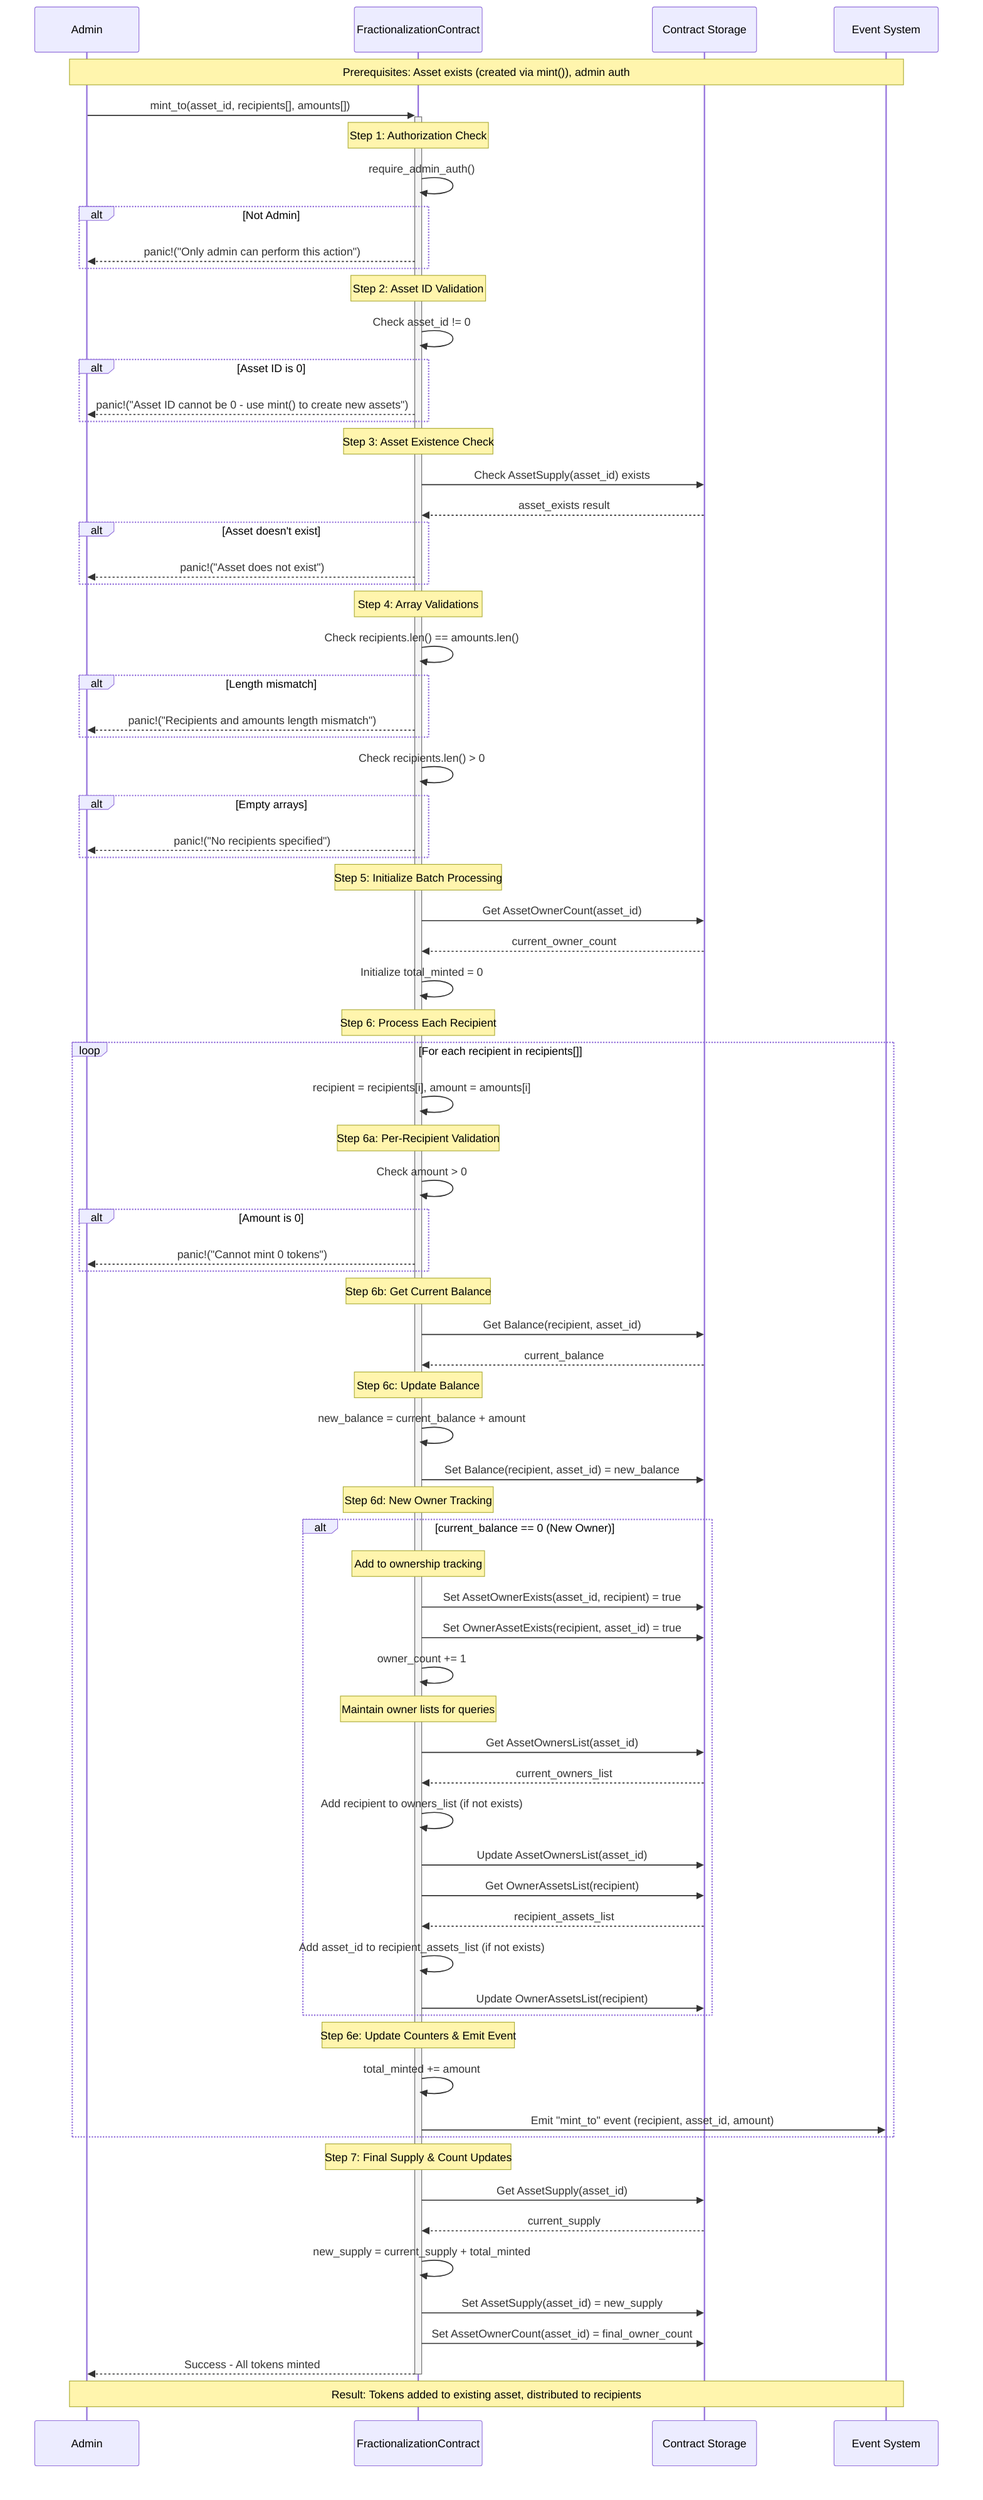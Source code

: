 sequenceDiagram
    participant Admin as Admin
    participant FRC as FractionalizationContract
    participant Storage as Contract Storage
    participant Events as Event System

    Note over Admin, Events: Prerequisites: Asset exists (created via mint()), admin auth

    Admin->>+FRC: mint_to(asset_id, recipients[], amounts[])
    
    Note over FRC: Step 1: Authorization Check
    FRC->>FRC: require_admin_auth()
    alt Not Admin
        FRC-->>Admin: panic!("Only admin can perform this action")
    end

    Note over FRC: Step 2: Asset ID Validation
    FRC->>FRC: Check asset_id != 0
    alt Asset ID is 0
        FRC-->>Admin: panic!("Asset ID cannot be 0 - use mint() to create new assets")
    end

    Note over FRC: Step 3: Asset Existence Check
    FRC->>Storage: Check AssetSupply(asset_id) exists
    Storage-->>FRC: asset_exists result
    alt Asset doesn't exist
        FRC-->>Admin: panic!("Asset does not exist")
    end

    Note over FRC: Step 4: Array Validations
    FRC->>FRC: Check recipients.len() == amounts.len()
    alt Length mismatch
        FRC-->>Admin: panic!("Recipients and amounts length mismatch")
    end
    
    FRC->>FRC: Check recipients.len() > 0
    alt Empty arrays
        FRC-->>Admin: panic!("No recipients specified")
    end

    Note over FRC: Step 5: Initialize Batch Processing
    FRC->>Storage: Get AssetOwnerCount(asset_id)
    Storage-->>FRC: current_owner_count
    FRC->>FRC: Initialize total_minted = 0

    Note over FRC: Step 6: Process Each Recipient
    loop For each recipient in recipients[]
        FRC->>FRC: recipient = recipients[i], amount = amounts[i]
        
        Note over FRC: Step 6a: Per-Recipient Validation
        FRC->>FRC: Check amount > 0
        alt Amount is 0
            FRC-->>Admin: panic!("Cannot mint 0 tokens")
        end

        Note over FRC: Step 6b: Get Current Balance
        FRC->>Storage: Get Balance(recipient, asset_id)
        Storage-->>FRC: current_balance

        Note over FRC: Step 6c: Update Balance
        FRC->>FRC: new_balance = current_balance + amount
        FRC->>Storage: Set Balance(recipient, asset_id) = new_balance

        Note over FRC: Step 6d: New Owner Tracking
        alt current_balance == 0 (New Owner)
            Note over FRC: Add to ownership tracking
            FRC->>Storage: Set AssetOwnerExists(asset_id, recipient) = true
            FRC->>Storage: Set OwnerAssetExists(recipient, asset_id) = true
            FRC->>FRC: owner_count += 1
            
            Note over FRC: Maintain owner lists for queries
            FRC->>Storage: Get AssetOwnersList(asset_id)
            Storage-->>FRC: current_owners_list
            FRC->>FRC: Add recipient to owners_list (if not exists)
            FRC->>Storage: Update AssetOwnersList(asset_id)
            
            FRC->>Storage: Get OwnerAssetsList(recipient)
            Storage-->>FRC: recipient_assets_list
            FRC->>FRC: Add asset_id to recipient_assets_list (if not exists)
            FRC->>Storage: Update OwnerAssetsList(recipient)
        end

        Note over FRC: Step 6e: Update Counters & Emit Event
        FRC->>FRC: total_minted += amount
        FRC->>Events: Emit "mint_to" event (recipient, asset_id, amount)
    end

    Note over FRC: Step 7: Final Supply & Count Updates
    FRC->>Storage: Get AssetSupply(asset_id)
    Storage-->>FRC: current_supply
    FRC->>FRC: new_supply = current_supply + total_minted
    FRC->>Storage: Set AssetSupply(asset_id) = new_supply

    FRC->>Storage: Set AssetOwnerCount(asset_id) = final_owner_count

    FRC-->>-Admin: Success - All tokens minted

    Note over Admin, Events: Result: Tokens added to existing asset, distributed to recipients